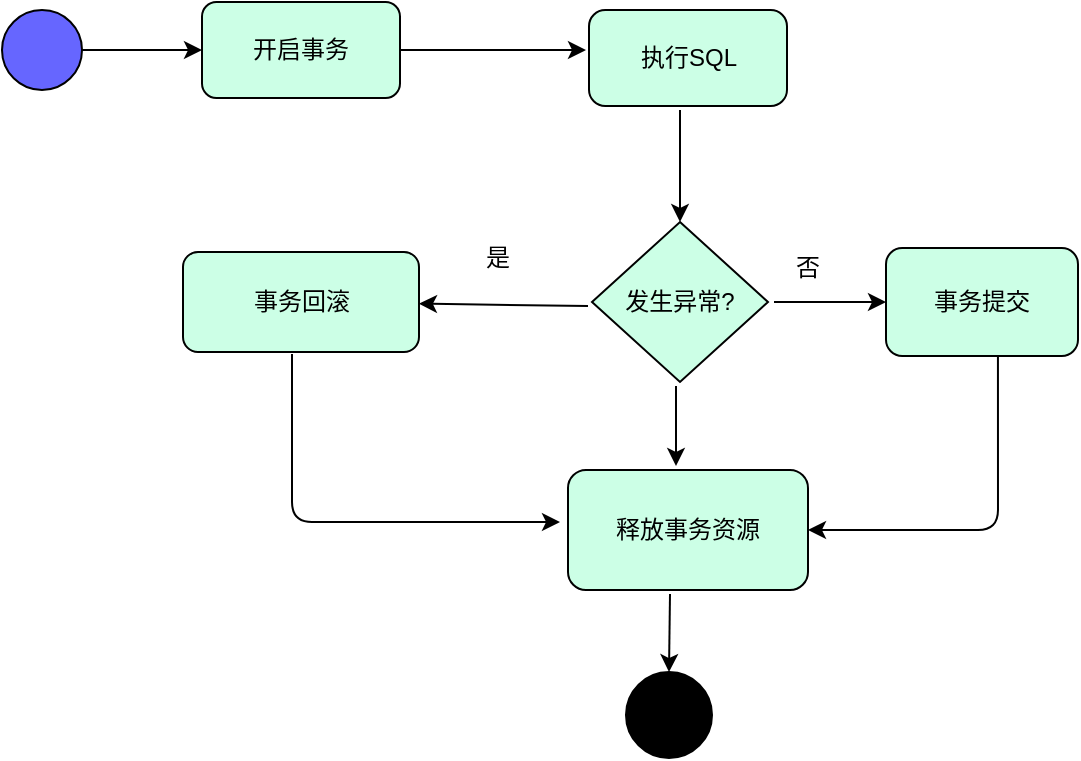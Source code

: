 <mxfile version="12.3.0" type="github" pages="1">
  <diagram id="Fqj5vcj--c8zwyCtIfOY" name="第 1 页">
    <mxGraphModel dx="1186" dy="614" grid="0" gridSize="10" guides="1" tooltips="1" connect="1" arrows="1" fold="1" page="1" pageScale="1" pageWidth="827" pageHeight="1169" math="0" shadow="0">
      <root>
        <mxCell id="0"/>
        <mxCell id="1" parent="0"/>
        <mxCell id="78mUBArD0maBBBksJr3V-1" value="" style="ellipse;whiteSpace=wrap;html=1;aspect=fixed;fillColor=#6666FF;" parent="1" vertex="1">
          <mxGeometry x="145" y="241" width="40" height="40" as="geometry"/>
        </mxCell>
        <mxCell id="78mUBArD0maBBBksJr3V-2" value="开启事务" style="rounded=1;whiteSpace=wrap;html=1;fillColor=#CCFFE6;" parent="1" vertex="1">
          <mxGeometry x="245" y="237" width="99" height="48" as="geometry"/>
        </mxCell>
        <mxCell id="78mUBArD0maBBBksJr3V-3" value="执行SQL" style="rounded=1;whiteSpace=wrap;html=1;arcSize=17;fillColor=#CCFFE6;" parent="1" vertex="1">
          <mxGeometry x="438.5" y="241" width="99" height="48" as="geometry"/>
        </mxCell>
        <mxCell id="78mUBArD0maBBBksJr3V-4" value="发生异常?" style="rhombus;whiteSpace=wrap;html=1;fillColor=#CCFFE6;" parent="1" vertex="1">
          <mxGeometry x="440" y="347" width="88" height="80" as="geometry"/>
        </mxCell>
        <mxCell id="78mUBArD0maBBBksJr3V-6" value="事务回滚" style="rounded=1;whiteSpace=wrap;html=1;fillColor=#CCFFE6;" parent="1" vertex="1">
          <mxGeometry x="235.5" y="362" width="118" height="50" as="geometry"/>
        </mxCell>
        <mxCell id="78mUBArD0maBBBksJr3V-7" value="事务提交" style="rounded=1;whiteSpace=wrap;html=1;fillColor=#CCFFE6;" parent="1" vertex="1">
          <mxGeometry x="587" y="360" width="96" height="54" as="geometry"/>
        </mxCell>
        <mxCell id="78mUBArD0maBBBksJr3V-8" value="释放事务资源" style="rounded=1;whiteSpace=wrap;html=1;fillColor=#CCFFE6;" parent="1" vertex="1">
          <mxGeometry x="428" y="471" width="120" height="60" as="geometry"/>
        </mxCell>
        <mxCell id="78mUBArD0maBBBksJr3V-9" value="" style="ellipse;whiteSpace=wrap;html=1;aspect=fixed;fillColor=#000000;" parent="1" vertex="1">
          <mxGeometry x="457" y="572" width="43" height="43" as="geometry"/>
        </mxCell>
        <mxCell id="78mUBArD0maBBBksJr3V-10" value="" style="endArrow=classic;html=1;exitX=1;exitY=0.5;exitDx=0;exitDy=0;entryX=0;entryY=0.5;entryDx=0;entryDy=0;" parent="1" source="78mUBArD0maBBBksJr3V-1" target="78mUBArD0maBBBksJr3V-2" edge="1">
          <mxGeometry width="50" height="50" relative="1" as="geometry">
            <mxPoint x="84" y="848" as="sourcePoint"/>
            <mxPoint x="245" y="267" as="targetPoint"/>
          </mxGeometry>
        </mxCell>
        <mxCell id="78mUBArD0maBBBksJr3V-11" value="" style="endArrow=classic;html=1;exitX=1;exitY=0.5;exitDx=0;exitDy=0;" parent="1" source="78mUBArD0maBBBksJr3V-2" edge="1">
          <mxGeometry width="50" height="50" relative="1" as="geometry">
            <mxPoint x="84" y="848" as="sourcePoint"/>
            <mxPoint x="437" y="261" as="targetPoint"/>
          </mxGeometry>
        </mxCell>
        <mxCell id="78mUBArD0maBBBksJr3V-12" value="" style="endArrow=classic;html=1;entryX=0.5;entryY=0;entryDx=0;entryDy=0;" parent="1" target="78mUBArD0maBBBksJr3V-4" edge="1">
          <mxGeometry width="50" height="50" relative="1" as="geometry">
            <mxPoint x="484" y="291" as="sourcePoint"/>
            <mxPoint x="486" y="341" as="targetPoint"/>
          </mxGeometry>
        </mxCell>
        <mxCell id="78mUBArD0maBBBksJr3V-13" value="" style="endArrow=classic;html=1;entryX=0;entryY=0.5;entryDx=0;entryDy=0;" parent="1" target="78mUBArD0maBBBksJr3V-7" edge="1">
          <mxGeometry width="50" height="50" relative="1" as="geometry">
            <mxPoint x="531" y="387" as="sourcePoint"/>
            <mxPoint x="670" y="406" as="targetPoint"/>
          </mxGeometry>
        </mxCell>
        <mxCell id="78mUBArD0maBBBksJr3V-14" value="" style="endArrow=classic;html=1;" parent="1" target="78mUBArD0maBBBksJr3V-6" edge="1">
          <mxGeometry width="50" height="50" relative="1" as="geometry">
            <mxPoint x="438" y="389" as="sourcePoint"/>
            <mxPoint x="189" y="671" as="targetPoint"/>
          </mxGeometry>
        </mxCell>
        <mxCell id="78mUBArD0maBBBksJr3V-15" value="" style="endArrow=classic;html=1;" parent="1" edge="1">
          <mxGeometry width="50" height="50" relative="1" as="geometry">
            <mxPoint x="482" y="429" as="sourcePoint"/>
            <mxPoint x="482" y="469" as="targetPoint"/>
          </mxGeometry>
        </mxCell>
        <mxCell id="78mUBArD0maBBBksJr3V-18" value="" style="endArrow=classic;html=1;" parent="1" edge="1">
          <mxGeometry width="50" height="50" relative="1" as="geometry">
            <mxPoint x="290" y="413" as="sourcePoint"/>
            <mxPoint x="424" y="497" as="targetPoint"/>
            <Array as="points">
              <mxPoint x="290" y="497"/>
            </Array>
          </mxGeometry>
        </mxCell>
        <mxCell id="78mUBArD0maBBBksJr3V-19" value="" style="endArrow=classic;html=1;exitX=0.583;exitY=1;exitDx=0;exitDy=0;entryX=1;entryY=0.5;entryDx=0;entryDy=0;exitPerimeter=0;" parent="1" source="78mUBArD0maBBBksJr3V-7" target="78mUBArD0maBBBksJr3V-8" edge="1">
          <mxGeometry width="50" height="50" relative="1" as="geometry">
            <mxPoint x="139" y="721" as="sourcePoint"/>
            <mxPoint x="189" y="671" as="targetPoint"/>
            <Array as="points">
              <mxPoint x="643" y="501"/>
            </Array>
          </mxGeometry>
        </mxCell>
        <mxCell id="78mUBArD0maBBBksJr3V-20" value="" style="endArrow=classic;html=1;entryX=0.5;entryY=0;entryDx=0;entryDy=0;" parent="1" target="78mUBArD0maBBBksJr3V-9" edge="1">
          <mxGeometry width="50" height="50" relative="1" as="geometry">
            <mxPoint x="479" y="533" as="sourcePoint"/>
            <mxPoint x="189" y="671" as="targetPoint"/>
          </mxGeometry>
        </mxCell>
        <mxCell id="6CiPaaF_tcqJp2TXgssY-1" value="否" style="text;html=1;strokeColor=none;fillColor=none;align=center;verticalAlign=middle;whiteSpace=wrap;rounded=0;" vertex="1" parent="1">
          <mxGeometry x="528" y="360" width="40" height="20" as="geometry"/>
        </mxCell>
        <mxCell id="6CiPaaF_tcqJp2TXgssY-2" value="是" style="text;html=1;strokeColor=none;fillColor=none;align=center;verticalAlign=middle;whiteSpace=wrap;rounded=0;" vertex="1" parent="1">
          <mxGeometry x="373" y="355" width="40" height="20" as="geometry"/>
        </mxCell>
      </root>
    </mxGraphModel>
  </diagram>
</mxfile>
